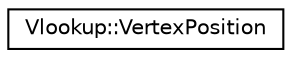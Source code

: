 digraph "Graphical Class Hierarchy"
{
  edge [fontname="Helvetica",fontsize="10",labelfontname="Helvetica",labelfontsize="10"];
  node [fontname="Helvetica",fontsize="10",shape=record];
  rankdir="LR";
  Node1 [label="Vlookup::VertexPosition",height=0.2,width=0.4,color="black", fillcolor="white", style="filled",URL="$class_vlookup_1_1_vertex_position.html"];
}
